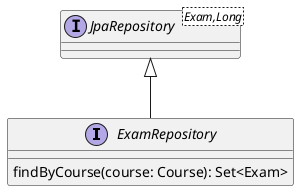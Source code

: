 @startuml
interface ExamRepository [[java:edu.sru.thangiah.repository.ExamRepository]] {
	findByCourse(course: Course): Set<Exam>
}
interface "JpaRepository<Exam,Long>" as JpaRepository_Exam_Long_ {
}
JpaRepository_Exam_Long_ <|-- ExamRepository
@enduml